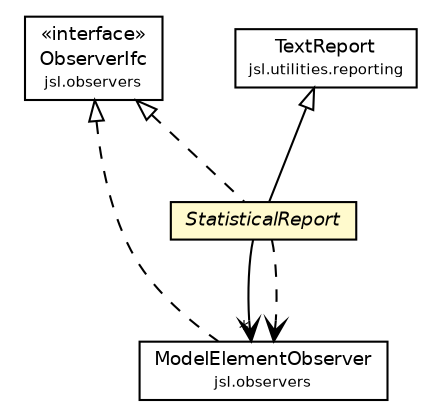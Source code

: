#!/usr/local/bin/dot
#
# Class diagram 
# Generated by UMLGraph version 5.4 (http://www.umlgraph.org/)
#

digraph G {
	edge [fontname="Helvetica",fontsize=10,labelfontname="Helvetica",labelfontsize=10];
	node [fontname="Helvetica",fontsize=10,shape=plaintext];
	nodesep=0.25;
	ranksep=0.5;
	// jsl.observers.ObserverIfc
	c192063 [label=<<table title="jsl.observers.ObserverIfc" border="0" cellborder="1" cellspacing="0" cellpadding="2" port="p" href="../ObserverIfc.html">
		<tr><td><table border="0" cellspacing="0" cellpadding="1">
<tr><td align="center" balign="center"> &#171;interface&#187; </td></tr>
<tr><td align="center" balign="center"> ObserverIfc </td></tr>
<tr><td align="center" balign="center"><font point-size="7.0"> jsl.observers </font></td></tr>
		</table></td></tr>
		</table>>, URL="../ObserverIfc.html", fontname="Helvetica", fontcolor="black", fontsize=9.0];
	// jsl.observers.ModelElementObserver
	c192067 [label=<<table title="jsl.observers.ModelElementObserver" border="0" cellborder="1" cellspacing="0" cellpadding="2" port="p" href="../ModelElementObserver.html">
		<tr><td><table border="0" cellspacing="0" cellpadding="1">
<tr><td align="center" balign="center"> ModelElementObserver </td></tr>
<tr><td align="center" balign="center"><font point-size="7.0"> jsl.observers </font></td></tr>
		</table></td></tr>
		</table>>, URL="../ModelElementObserver.html", fontname="Helvetica", fontcolor="black", fontsize=9.0];
	// jsl.observers.textfile.StatisticalReport
	c192077 [label=<<table title="jsl.observers.textfile.StatisticalReport" border="0" cellborder="1" cellspacing="0" cellpadding="2" port="p" bgcolor="lemonChiffon" href="./StatisticalReport.html">
		<tr><td><table border="0" cellspacing="0" cellpadding="1">
<tr><td align="center" balign="center"><font face="Helvetica-Oblique"> StatisticalReport </font></td></tr>
		</table></td></tr>
		</table>>, URL="./StatisticalReport.html", fontname="Helvetica", fontcolor="black", fontsize=9.0];
	// jsl.utilities.reporting.TextReport
	c192205 [label=<<table title="jsl.utilities.reporting.TextReport" border="0" cellborder="1" cellspacing="0" cellpadding="2" port="p" href="../../utilities/reporting/TextReport.html">
		<tr><td><table border="0" cellspacing="0" cellpadding="1">
<tr><td align="center" balign="center"> TextReport </td></tr>
<tr><td align="center" balign="center"><font point-size="7.0"> jsl.utilities.reporting </font></td></tr>
		</table></td></tr>
		</table>>, URL="../../utilities/reporting/TextReport.html", fontname="Helvetica", fontcolor="black", fontsize=9.0];
	//jsl.observers.ModelElementObserver implements jsl.observers.ObserverIfc
	c192063:p -> c192067:p [dir=back,arrowtail=empty,style=dashed];
	//jsl.observers.textfile.StatisticalReport extends jsl.utilities.reporting.TextReport
	c192205:p -> c192077:p [dir=back,arrowtail=empty];
	//jsl.observers.textfile.StatisticalReport implements jsl.observers.ObserverIfc
	c192063:p -> c192077:p [dir=back,arrowtail=empty,style=dashed];
	// jsl.observers.textfile.StatisticalReport NAVASSOC jsl.observers.ModelElementObserver
	c192077:p -> c192067:p [taillabel="", label="", headlabel="*", fontname="Helvetica", fontcolor="black", fontsize=10.0, color="black", arrowhead=open];
	// jsl.observers.textfile.StatisticalReport DEPEND jsl.observers.ModelElementObserver
	c192077:p -> c192067:p [taillabel="", label="", headlabel="", fontname="Helvetica", fontcolor="black", fontsize=10.0, color="black", arrowhead=open, style=dashed];
}

